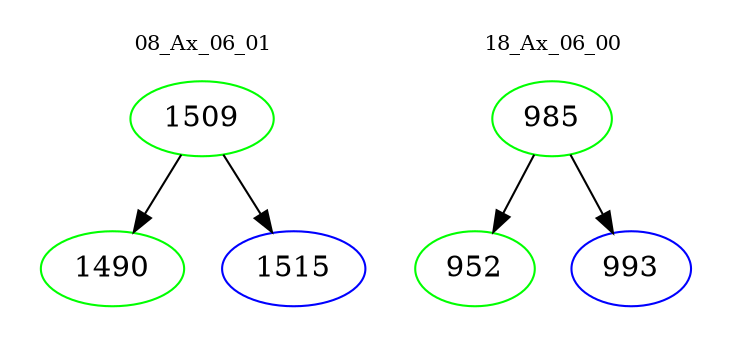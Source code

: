 digraph{
subgraph cluster_0 {
color = white
label = "08_Ax_06_01";
fontsize=10;
T0_1509 [label="1509", color="green"]
T0_1509 -> T0_1490 [color="black"]
T0_1490 [label="1490", color="green"]
T0_1509 -> T0_1515 [color="black"]
T0_1515 [label="1515", color="blue"]
}
subgraph cluster_1 {
color = white
label = "18_Ax_06_00";
fontsize=10;
T1_985 [label="985", color="green"]
T1_985 -> T1_952 [color="black"]
T1_952 [label="952", color="green"]
T1_985 -> T1_993 [color="black"]
T1_993 [label="993", color="blue"]
}
}

